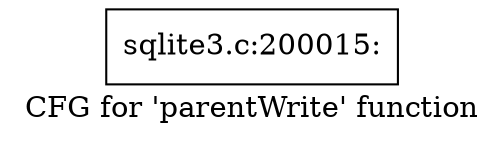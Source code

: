 digraph "CFG for 'parentWrite' function" {
	label="CFG for 'parentWrite' function";

	Node0x55c0fb693cf0 [shape=record,label="{sqlite3.c:200015:}"];
}
